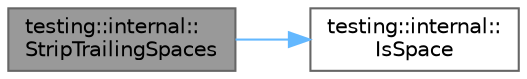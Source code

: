 digraph "testing::internal::StripTrailingSpaces"
{
 // LATEX_PDF_SIZE
  bgcolor="transparent";
  edge [fontname=Helvetica,fontsize=10,labelfontname=Helvetica,labelfontsize=10];
  node [fontname=Helvetica,fontsize=10,shape=box,height=0.2,width=0.4];
  rankdir="LR";
  Node1 [id="Node000001",label="testing::internal::\lStripTrailingSpaces",height=0.2,width=0.4,color="gray40", fillcolor="grey60", style="filled", fontcolor="black",tooltip=" "];
  Node1 -> Node2 [id="edge1_Node000001_Node000002",color="steelblue1",style="solid",tooltip=" "];
  Node2 [id="Node000002",label="testing::internal::\lIsSpace",height=0.2,width=0.4,color="grey40", fillcolor="white", style="filled",URL="$namespacetesting_1_1internal.html#af429e04f70f9c10f6aa76a5d1ccd389f",tooltip=" "];
}
